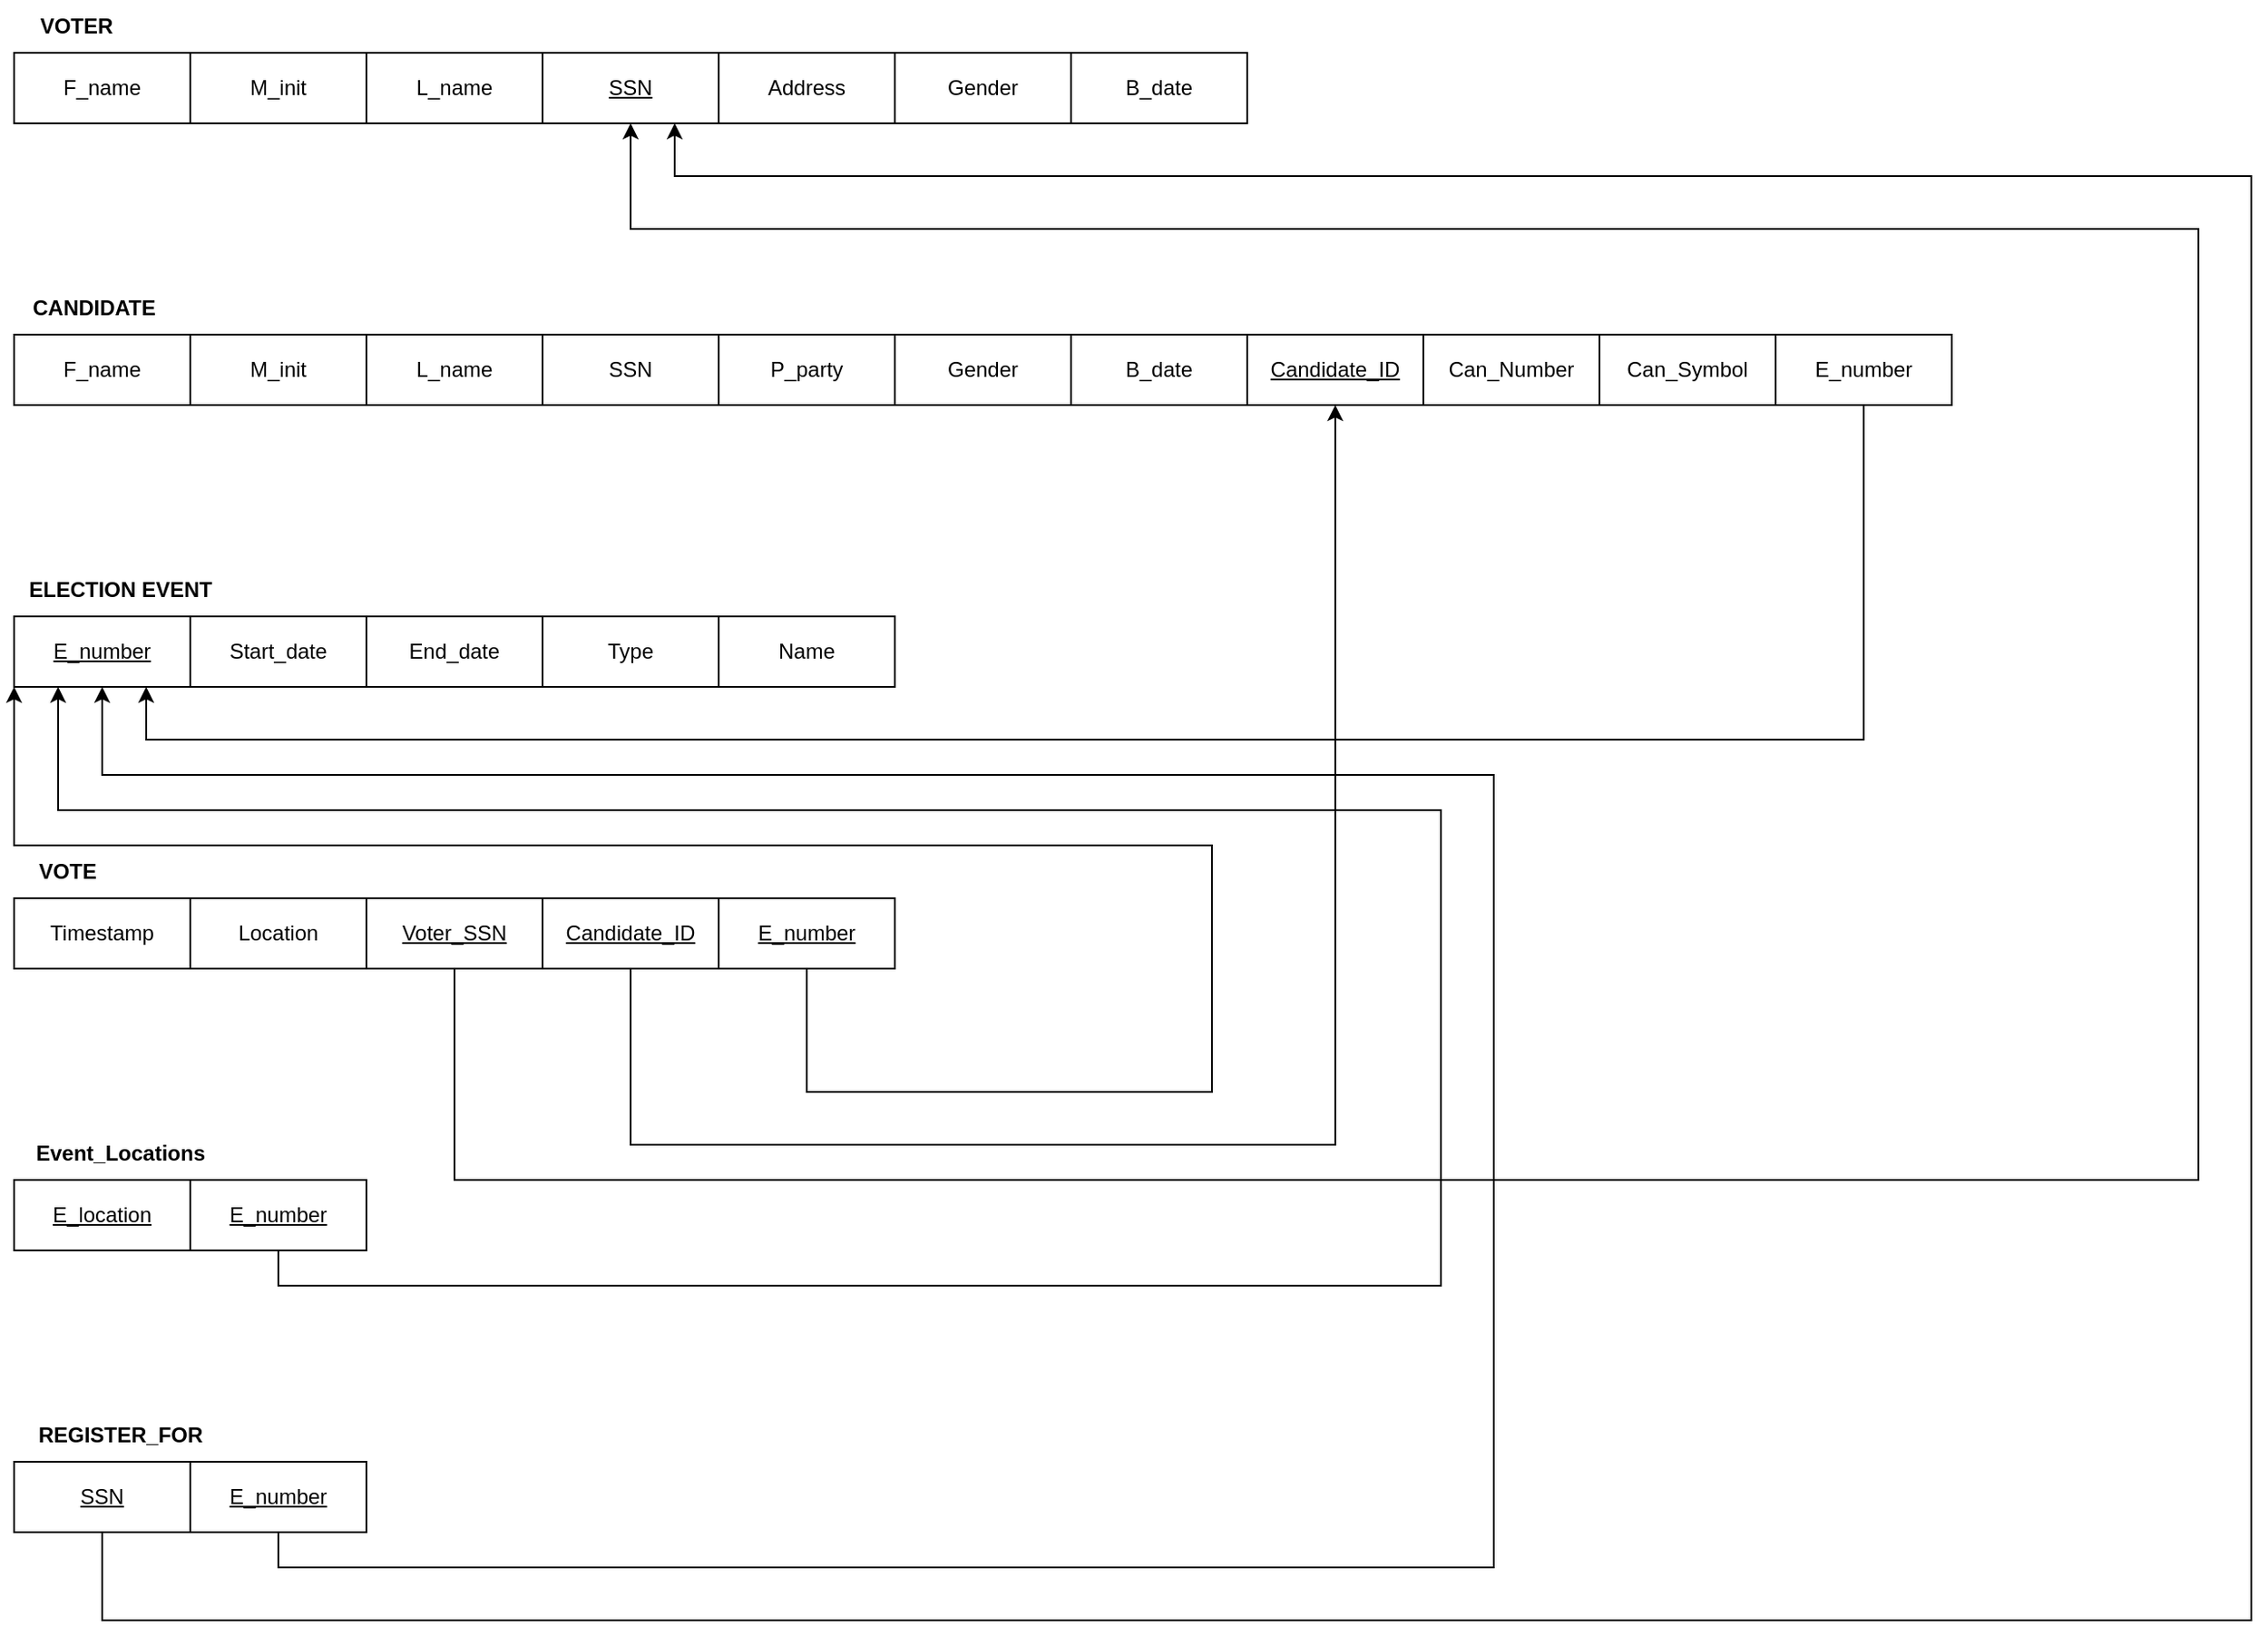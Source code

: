 <mxfile version="22.1.3" type="github">
  <diagram name="Page-1" id="snpHLA8qsAUlfrPBCm4x">
    <mxGraphModel dx="2250" dy="717" grid="1" gridSize="10" guides="1" tooltips="1" connect="1" arrows="1" fold="1" page="1" pageScale="1" pageWidth="850" pageHeight="1100" math="0" shadow="0">
      <root>
        <mxCell id="0" />
        <mxCell id="1" parent="0" />
        <mxCell id="FGc_cmqXuBcvHCfSUEs1-1" value="F_name" style="whiteSpace=wrap;html=1;align=center;" vertex="1" parent="1">
          <mxGeometry y="40" width="100" height="40" as="geometry" />
        </mxCell>
        <mxCell id="FGc_cmqXuBcvHCfSUEs1-2" value="&lt;b&gt;VOTER&lt;/b&gt;" style="text;html=1;align=center;verticalAlign=middle;resizable=0;points=[];autosize=1;strokeColor=none;fillColor=none;" vertex="1" parent="1">
          <mxGeometry y="10" width="70" height="30" as="geometry" />
        </mxCell>
        <mxCell id="FGc_cmqXuBcvHCfSUEs1-3" value="M_init" style="whiteSpace=wrap;html=1;align=center;" vertex="1" parent="1">
          <mxGeometry x="100" y="40" width="100" height="40" as="geometry" />
        </mxCell>
        <mxCell id="FGc_cmqXuBcvHCfSUEs1-4" value="L_name" style="whiteSpace=wrap;html=1;align=center;" vertex="1" parent="1">
          <mxGeometry x="200" y="40" width="100" height="40" as="geometry" />
        </mxCell>
        <mxCell id="FGc_cmqXuBcvHCfSUEs1-5" value="&lt;u&gt;SSN&lt;/u&gt;" style="whiteSpace=wrap;html=1;align=center;" vertex="1" parent="1">
          <mxGeometry x="300" y="40" width="100" height="40" as="geometry" />
        </mxCell>
        <mxCell id="FGc_cmqXuBcvHCfSUEs1-6" value="Address " style="whiteSpace=wrap;html=1;align=center;" vertex="1" parent="1">
          <mxGeometry x="400" y="40" width="100" height="40" as="geometry" />
        </mxCell>
        <mxCell id="FGc_cmqXuBcvHCfSUEs1-7" value="Gender" style="whiteSpace=wrap;html=1;align=center;" vertex="1" parent="1">
          <mxGeometry x="500" y="40" width="100" height="40" as="geometry" />
        </mxCell>
        <mxCell id="FGc_cmqXuBcvHCfSUEs1-8" value="B_date" style="whiteSpace=wrap;html=1;align=center;" vertex="1" parent="1">
          <mxGeometry x="600" y="40" width="100" height="40" as="geometry" />
        </mxCell>
        <mxCell id="FGc_cmqXuBcvHCfSUEs1-9" value="F_name" style="whiteSpace=wrap;html=1;align=center;" vertex="1" parent="1">
          <mxGeometry y="200" width="100" height="40" as="geometry" />
        </mxCell>
        <mxCell id="FGc_cmqXuBcvHCfSUEs1-10" value="&lt;b&gt;CANDIDATE&lt;/b&gt;" style="text;html=1;align=center;verticalAlign=middle;resizable=0;points=[];autosize=1;strokeColor=none;fillColor=none;" vertex="1" parent="1">
          <mxGeometry y="170" width="90" height="30" as="geometry" />
        </mxCell>
        <mxCell id="FGc_cmqXuBcvHCfSUEs1-11" value="M_init" style="whiteSpace=wrap;html=1;align=center;" vertex="1" parent="1">
          <mxGeometry x="100" y="200" width="100" height="40" as="geometry" />
        </mxCell>
        <mxCell id="FGc_cmqXuBcvHCfSUEs1-12" value="L_name" style="whiteSpace=wrap;html=1;align=center;" vertex="1" parent="1">
          <mxGeometry x="200" y="200" width="100" height="40" as="geometry" />
        </mxCell>
        <mxCell id="FGc_cmqXuBcvHCfSUEs1-13" value="SSN" style="whiteSpace=wrap;html=1;align=center;" vertex="1" parent="1">
          <mxGeometry x="300" y="200" width="100" height="40" as="geometry" />
        </mxCell>
        <mxCell id="FGc_cmqXuBcvHCfSUEs1-14" value="P_party" style="whiteSpace=wrap;html=1;align=center;" vertex="1" parent="1">
          <mxGeometry x="400" y="200" width="100" height="40" as="geometry" />
        </mxCell>
        <mxCell id="FGc_cmqXuBcvHCfSUEs1-15" value="Gender" style="whiteSpace=wrap;html=1;align=center;" vertex="1" parent="1">
          <mxGeometry x="500" y="200" width="100" height="40" as="geometry" />
        </mxCell>
        <mxCell id="FGc_cmqXuBcvHCfSUEs1-16" value="B_date" style="whiteSpace=wrap;html=1;align=center;" vertex="1" parent="1">
          <mxGeometry x="600" y="200" width="100" height="40" as="geometry" />
        </mxCell>
        <mxCell id="FGc_cmqXuBcvHCfSUEs1-17" value="&lt;u&gt;Candidate_ID&lt;/u&gt;" style="whiteSpace=wrap;html=1;align=center;" vertex="1" parent="1">
          <mxGeometry x="700" y="200" width="100" height="40" as="geometry" />
        </mxCell>
        <mxCell id="FGc_cmqXuBcvHCfSUEs1-18" value="Can_Number" style="whiteSpace=wrap;html=1;align=center;" vertex="1" parent="1">
          <mxGeometry x="800" y="200" width="100" height="40" as="geometry" />
        </mxCell>
        <mxCell id="FGc_cmqXuBcvHCfSUEs1-19" value="Can_Symbol" style="whiteSpace=wrap;html=1;align=center;" vertex="1" parent="1">
          <mxGeometry x="900" y="200" width="100" height="40" as="geometry" />
        </mxCell>
        <mxCell id="FGc_cmqXuBcvHCfSUEs1-20" value="&lt;u&gt;E_number&lt;/u&gt;" style="whiteSpace=wrap;html=1;align=center;" vertex="1" parent="1">
          <mxGeometry y="360" width="100" height="40" as="geometry" />
        </mxCell>
        <mxCell id="FGc_cmqXuBcvHCfSUEs1-21" value="&lt;b&gt;ELECTION EVENT&lt;/b&gt;" style="text;html=1;align=center;verticalAlign=middle;resizable=0;points=[];autosize=1;strokeColor=none;fillColor=none;" vertex="1" parent="1">
          <mxGeometry x="-5" y="330" width="130" height="30" as="geometry" />
        </mxCell>
        <mxCell id="FGc_cmqXuBcvHCfSUEs1-22" value="Start_date" style="whiteSpace=wrap;html=1;align=center;" vertex="1" parent="1">
          <mxGeometry x="100" y="360" width="100" height="40" as="geometry" />
        </mxCell>
        <mxCell id="FGc_cmqXuBcvHCfSUEs1-23" value="End_date" style="whiteSpace=wrap;html=1;align=center;" vertex="1" parent="1">
          <mxGeometry x="200" y="360" width="100" height="40" as="geometry" />
        </mxCell>
        <mxCell id="FGc_cmqXuBcvHCfSUEs1-24" value="Type" style="whiteSpace=wrap;html=1;align=center;" vertex="1" parent="1">
          <mxGeometry x="300" y="360" width="100" height="40" as="geometry" />
        </mxCell>
        <mxCell id="FGc_cmqXuBcvHCfSUEs1-25" value="Name" style="whiteSpace=wrap;html=1;align=center;" vertex="1" parent="1">
          <mxGeometry x="400" y="360" width="100" height="40" as="geometry" />
        </mxCell>
        <mxCell id="FGc_cmqXuBcvHCfSUEs1-28" value="Timestamp" style="whiteSpace=wrap;html=1;align=center;" vertex="1" parent="1">
          <mxGeometry y="520" width="100" height="40" as="geometry" />
        </mxCell>
        <mxCell id="FGc_cmqXuBcvHCfSUEs1-29" value="&lt;b&gt;VOTE&lt;/b&gt;" style="text;html=1;align=center;verticalAlign=middle;resizable=0;points=[];autosize=1;strokeColor=none;fillColor=none;" vertex="1" parent="1">
          <mxGeometry y="490" width="60" height="30" as="geometry" />
        </mxCell>
        <mxCell id="FGc_cmqXuBcvHCfSUEs1-30" value="Location" style="whiteSpace=wrap;html=1;align=center;" vertex="1" parent="1">
          <mxGeometry x="100" y="520" width="100" height="40" as="geometry" />
        </mxCell>
        <mxCell id="FGc_cmqXuBcvHCfSUEs1-72" style="edgeStyle=orthogonalEdgeStyle;rounded=0;orthogonalLoop=1;jettySize=auto;html=1;exitX=0.5;exitY=1;exitDx=0;exitDy=0;entryX=0.5;entryY=1;entryDx=0;entryDy=0;" edge="1" parent="1" source="FGc_cmqXuBcvHCfSUEs1-31" target="FGc_cmqXuBcvHCfSUEs1-5">
          <mxGeometry relative="1" as="geometry">
            <mxPoint x="1210" y="100.0" as="targetPoint" />
            <Array as="points">
              <mxPoint x="250" y="680" />
              <mxPoint x="1240" y="680" />
              <mxPoint x="1240" y="140" />
              <mxPoint x="350" y="140" />
            </Array>
          </mxGeometry>
        </mxCell>
        <mxCell id="FGc_cmqXuBcvHCfSUEs1-31" value="&lt;u&gt;Voter_SSN&lt;/u&gt;" style="whiteSpace=wrap;html=1;align=center;" vertex="1" parent="1">
          <mxGeometry x="200" y="520" width="100" height="40" as="geometry" />
        </mxCell>
        <mxCell id="FGc_cmqXuBcvHCfSUEs1-77" style="edgeStyle=orthogonalEdgeStyle;rounded=0;orthogonalLoop=1;jettySize=auto;html=1;exitX=0.5;exitY=1;exitDx=0;exitDy=0;entryX=0.5;entryY=1;entryDx=0;entryDy=0;" edge="1" parent="1" source="FGc_cmqXuBcvHCfSUEs1-32" target="FGc_cmqXuBcvHCfSUEs1-17">
          <mxGeometry relative="1" as="geometry">
            <Array as="points">
              <mxPoint x="350" y="660" />
              <mxPoint x="750" y="660" />
            </Array>
          </mxGeometry>
        </mxCell>
        <mxCell id="FGc_cmqXuBcvHCfSUEs1-32" value="&lt;u&gt;Candidate_ID&lt;/u&gt;" style="whiteSpace=wrap;html=1;align=center;" vertex="1" parent="1">
          <mxGeometry x="300" y="520" width="100" height="40" as="geometry" />
        </mxCell>
        <mxCell id="FGc_cmqXuBcvHCfSUEs1-76" style="edgeStyle=orthogonalEdgeStyle;rounded=0;orthogonalLoop=1;jettySize=auto;html=1;exitX=0.5;exitY=1;exitDx=0;exitDy=0;entryX=0;entryY=1;entryDx=0;entryDy=0;" edge="1" parent="1" source="FGc_cmqXuBcvHCfSUEs1-33" target="FGc_cmqXuBcvHCfSUEs1-20">
          <mxGeometry relative="1" as="geometry">
            <Array as="points">
              <mxPoint x="450" y="630" />
              <mxPoint x="680" y="630" />
              <mxPoint x="680" y="490" />
              <mxPoint y="490" />
            </Array>
          </mxGeometry>
        </mxCell>
        <mxCell id="FGc_cmqXuBcvHCfSUEs1-33" value="&lt;u&gt;E_number&lt;/u&gt;" style="whiteSpace=wrap;html=1;align=center;" vertex="1" parent="1">
          <mxGeometry x="400" y="520" width="100" height="40" as="geometry" />
        </mxCell>
        <mxCell id="FGc_cmqXuBcvHCfSUEs1-36" value="&lt;u&gt;E_location&lt;/u&gt;" style="whiteSpace=wrap;html=1;align=center;" vertex="1" parent="1">
          <mxGeometry y="680" width="100" height="40" as="geometry" />
        </mxCell>
        <mxCell id="FGc_cmqXuBcvHCfSUEs1-37" value="&lt;b&gt;Event_Locations&lt;/b&gt;" style="text;html=1;align=center;verticalAlign=middle;resizable=0;points=[];autosize=1;strokeColor=none;fillColor=none;" vertex="1" parent="1">
          <mxGeometry y="650" width="120" height="30" as="geometry" />
        </mxCell>
        <mxCell id="FGc_cmqXuBcvHCfSUEs1-75" style="edgeStyle=orthogonalEdgeStyle;rounded=0;orthogonalLoop=1;jettySize=auto;html=1;exitX=0.5;exitY=1;exitDx=0;exitDy=0;entryX=0.25;entryY=1;entryDx=0;entryDy=0;" edge="1" parent="1" source="FGc_cmqXuBcvHCfSUEs1-38" target="FGc_cmqXuBcvHCfSUEs1-20">
          <mxGeometry relative="1" as="geometry">
            <Array as="points">
              <mxPoint x="150" y="740" />
              <mxPoint x="810" y="740" />
              <mxPoint x="810" y="470" />
              <mxPoint x="25" y="470" />
            </Array>
          </mxGeometry>
        </mxCell>
        <mxCell id="FGc_cmqXuBcvHCfSUEs1-38" value="&lt;u&gt;E_number&lt;/u&gt;" style="whiteSpace=wrap;html=1;align=center;" vertex="1" parent="1">
          <mxGeometry x="100" y="680" width="100" height="40" as="geometry" />
        </mxCell>
        <mxCell id="FGc_cmqXuBcvHCfSUEs1-73" style="edgeStyle=orthogonalEdgeStyle;rounded=0;orthogonalLoop=1;jettySize=auto;html=1;exitX=0.5;exitY=1;exitDx=0;exitDy=0;entryX=0.75;entryY=1;entryDx=0;entryDy=0;" edge="1" parent="1" source="FGc_cmqXuBcvHCfSUEs1-60" target="FGc_cmqXuBcvHCfSUEs1-5">
          <mxGeometry relative="1" as="geometry">
            <Array as="points">
              <mxPoint x="50" y="930" />
              <mxPoint x="1270" y="930" />
              <mxPoint x="1270" y="110" />
              <mxPoint x="375" y="110" />
            </Array>
          </mxGeometry>
        </mxCell>
        <mxCell id="FGc_cmqXuBcvHCfSUEs1-60" value="&lt;u&gt;SSN&lt;/u&gt;" style="whiteSpace=wrap;html=1;align=center;" vertex="1" parent="1">
          <mxGeometry y="840" width="100" height="40" as="geometry" />
        </mxCell>
        <mxCell id="FGc_cmqXuBcvHCfSUEs1-61" value="&lt;b&gt;REGISTER_FOR&lt;/b&gt;" style="text;html=1;align=center;verticalAlign=middle;resizable=0;points=[];autosize=1;strokeColor=none;fillColor=none;" vertex="1" parent="1">
          <mxGeometry y="810" width="120" height="30" as="geometry" />
        </mxCell>
        <mxCell id="FGc_cmqXuBcvHCfSUEs1-74" style="edgeStyle=orthogonalEdgeStyle;rounded=0;orthogonalLoop=1;jettySize=auto;html=1;exitX=0.5;exitY=1;exitDx=0;exitDy=0;entryX=0.5;entryY=1;entryDx=0;entryDy=0;" edge="1" parent="1" source="FGc_cmqXuBcvHCfSUEs1-62" target="FGc_cmqXuBcvHCfSUEs1-20">
          <mxGeometry relative="1" as="geometry">
            <Array as="points">
              <mxPoint x="150" y="900" />
              <mxPoint x="840" y="900" />
              <mxPoint x="840" y="450" />
              <mxPoint x="50" y="450" />
            </Array>
          </mxGeometry>
        </mxCell>
        <mxCell id="FGc_cmqXuBcvHCfSUEs1-62" value="&lt;u&gt;E_number&lt;/u&gt;" style="whiteSpace=wrap;html=1;align=center;" vertex="1" parent="1">
          <mxGeometry x="100" y="840" width="100" height="40" as="geometry" />
        </mxCell>
        <mxCell id="FGc_cmqXuBcvHCfSUEs1-78" style="edgeStyle=orthogonalEdgeStyle;rounded=0;orthogonalLoop=1;jettySize=auto;html=1;exitX=0.5;exitY=1;exitDx=0;exitDy=0;entryX=0.75;entryY=1;entryDx=0;entryDy=0;" edge="1" parent="1" source="FGc_cmqXuBcvHCfSUEs1-70" target="FGc_cmqXuBcvHCfSUEs1-20">
          <mxGeometry relative="1" as="geometry">
            <mxPoint x="110" y="430" as="targetPoint" />
            <Array as="points">
              <mxPoint x="1050" y="430" />
              <mxPoint x="75" y="430" />
            </Array>
          </mxGeometry>
        </mxCell>
        <mxCell id="FGc_cmqXuBcvHCfSUEs1-70" value="E_number" style="whiteSpace=wrap;html=1;align=center;" vertex="1" parent="1">
          <mxGeometry x="1000" y="200" width="100" height="40" as="geometry" />
        </mxCell>
      </root>
    </mxGraphModel>
  </diagram>
</mxfile>
